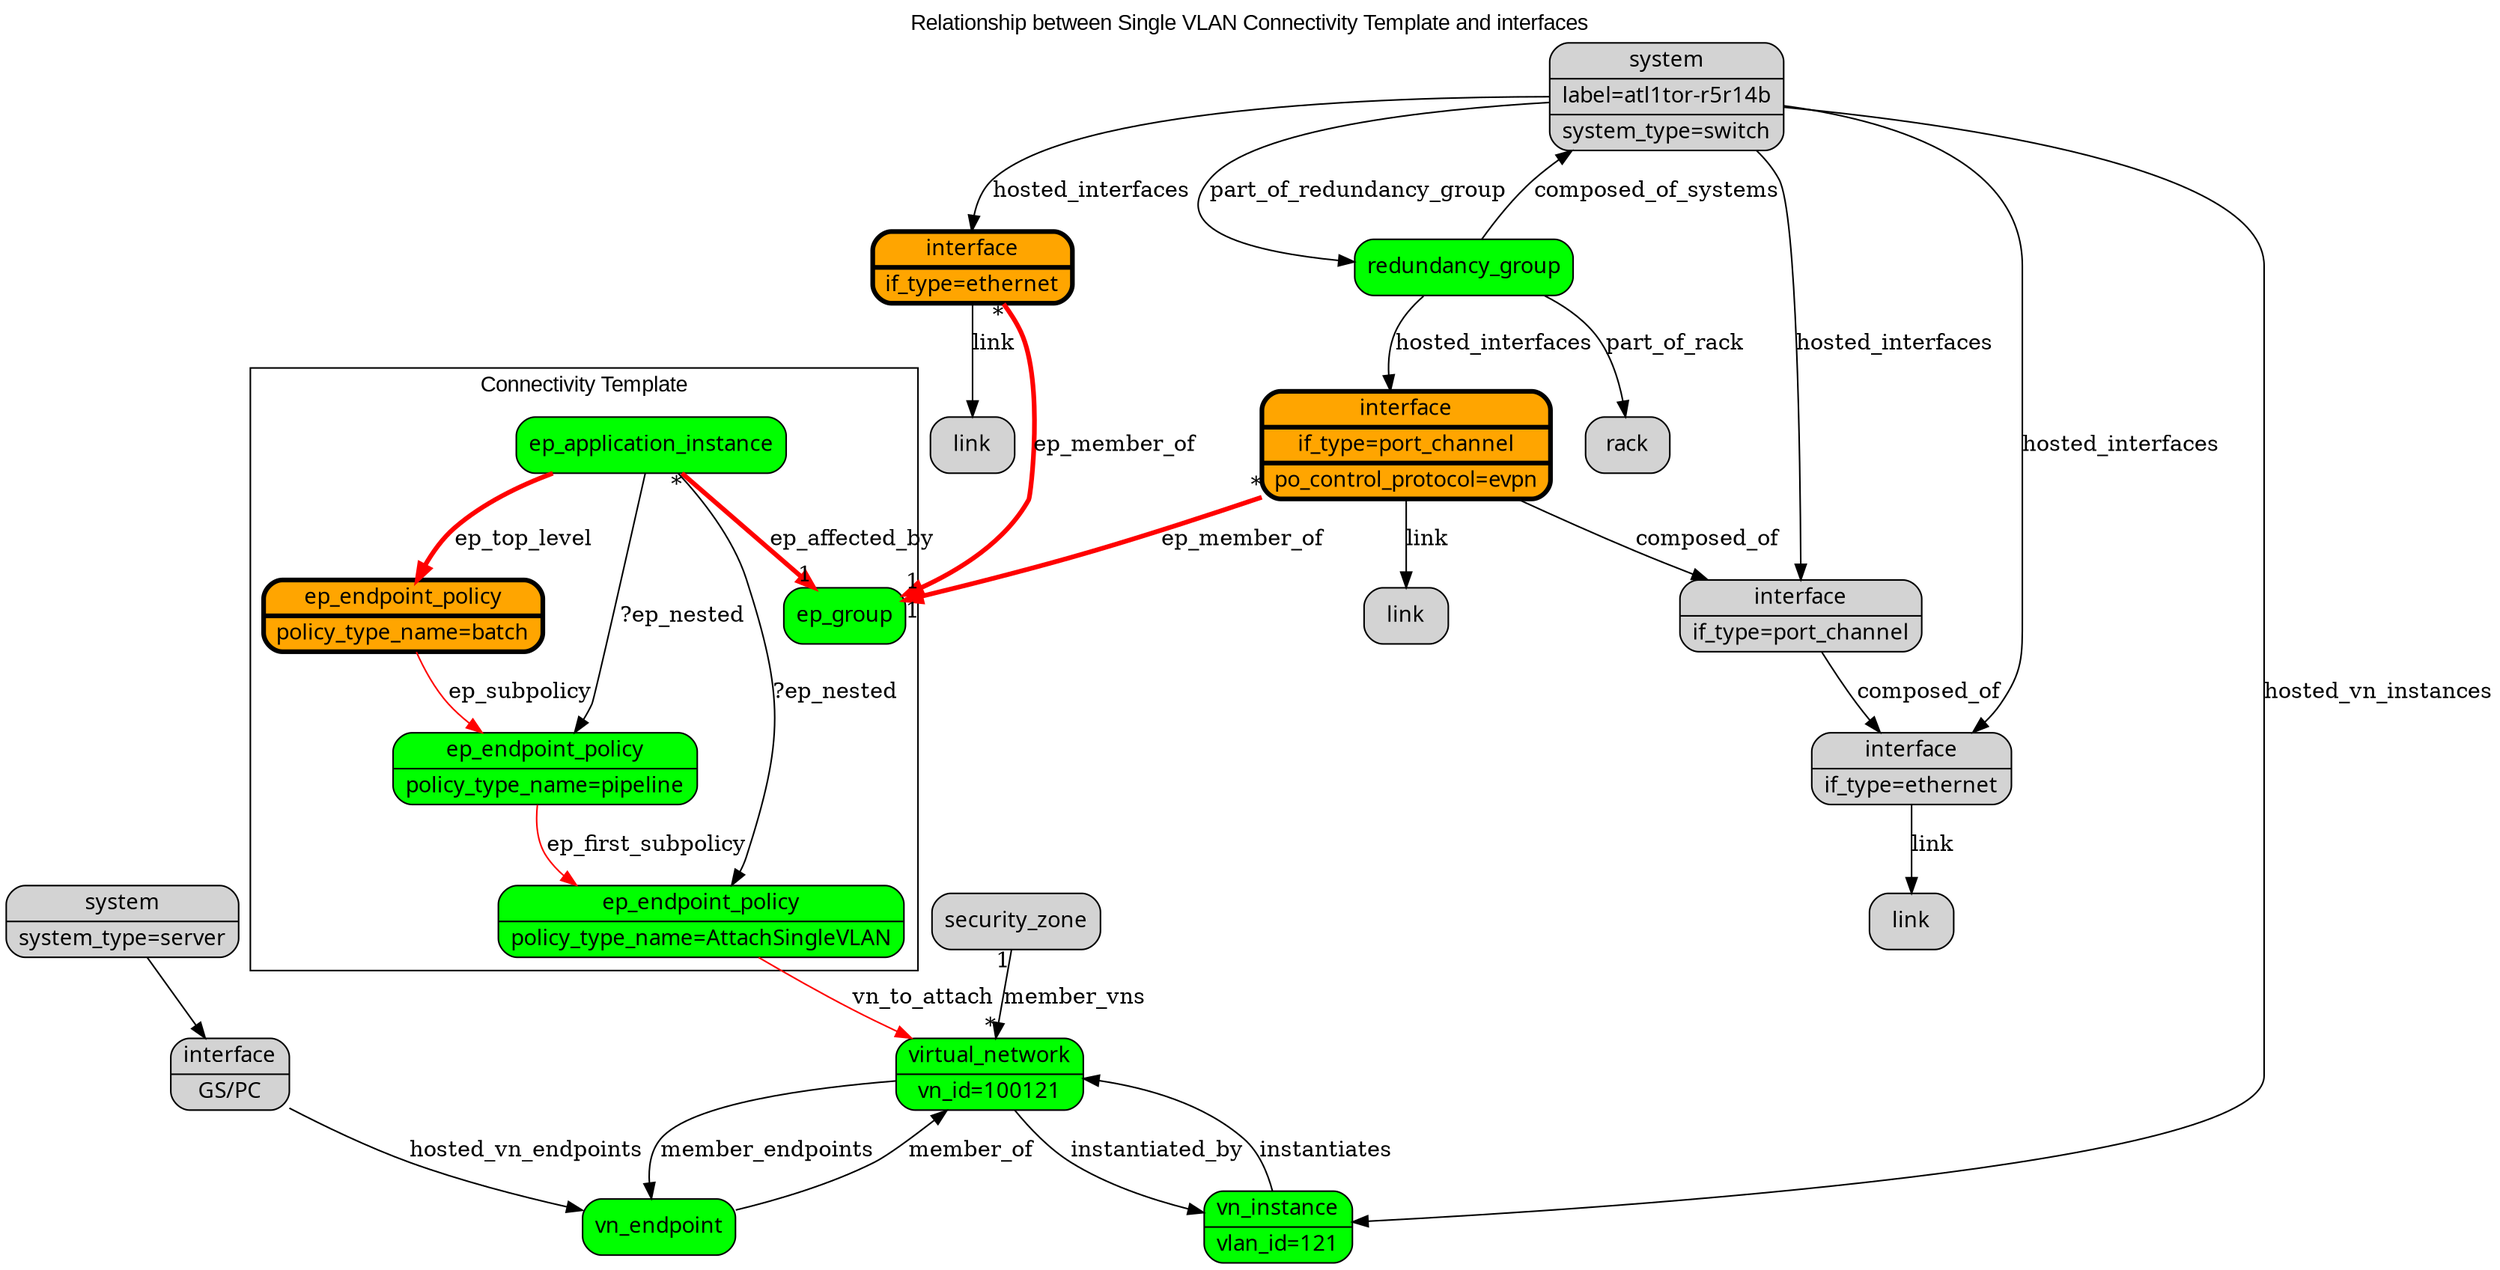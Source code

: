 digraph {
    labelloc=t
    label="Relationship between Single VLAN Connectivity Template and interfaces"
    compound=true
    fontname="Arial"
    
    node [shape=Mrecord, style=filled, fontname="Courier:bold"]
    
    subgraph cluster_ct {
        label="Connectivity Template" 
        EG [label="ep_group", fillcolor="green"]
        EPI [label="ep_application_instance", fillcolor="green"]
        EEPB [label="{ep_endpoint_policy | policy_type_name=batch}", fillcolor="orange", penwidth=3 ]
        EEPP [label="{ep_endpoint_policy | policy_type_name=pipeline}", fillcolor="green"]
        EEPS [label="{ep_endpoint_policy | policy_type_name=AttachSingleVLAN}", fillcolor="green"]
    }
    
    RACK [label="rack", pos = "0,0!"]
    RG [label="redundancy_group", fillcolor="green"]
    Switch [label="{system | label=atl1tor-r5r14b | system_type=switch}"]
    IF_evpn [label="{interface | if_type=port_channel | po_control_protocol=evpn}", fillcolor="orange", penwidth=3]
    IF_eth [label="{interface | if_type=ethernet}", fillcolor="orange", penwidth=3]
    IF_member [label="{interface | if_type=ethernet}"]
    IF_ae [label="{interface | if_type=port_channel}"]
    LINK_evpn [label="link"]
    LINK_ethernet [label="link"]
    LINK_member [label="link"]
    IF_GS_PC [label="{interface | GS/PC }"]
    SS [label="{ system | system_type=server}"]
    VN [label="{virtual_network | vn_id=100121}", fillcolor="green"]
    VE [label="vn_endpoint", fillcolor="green"]
    VI [label="{vn_instance | vlan_id=121}", fillcolor="green"]
    SZ [label="security_zone"]

    RG -> RACK [label="part_of_rack"]
    RG ->Switch [label="composed_of_systems"]
    RG -> IF_evpn [label="hosted_interfaces"]
    Switch -> VI [label="hosted_vn_instances"]

    IF_eth -> EG [label="ep_member_of", color="red", penwidth=3, headlabel="1", taillabel="*"]
    IF_evpn -> EG [label="ep_member_of", color="red", penwidth=3, headlabel="1", taillabel="*"]

    EEPB -> EEPP [label="ep_subpolicy", color="red"]
    EPI -> EEPB [label="ep_top_level", color="red", penwidth=3 ]
    EPI -> EG [label="ep_affected_by", color="red", penwidth=3, headlabel="1", taillabel="*"]
    EPI -> EEPP [label="?ep_nested"]
    EPI -> EEPS [label="?ep_nested"]
    EEPP -> EEPS [label="ep_first_subpolicy", color="red"]
    EEPS -> VN [label="vn_to_attach", color="red"]
    VN -> VE [label="member_endpoints"]
    VN -> VI [label="instantiated_by"]
    SZ -> VN [label="member_vns", headlabel="*", taillabel="1"]
    VE -> VN [label="member_of"]
    IF_GS_PC -> VE [label="hosted_vn_endpoints"]
    SS -> IF_GS_PC
    VI -> VN [label="instantiates"]
    IF_evpn -> IF_ae [label="composed_of"]
    IF_ae -> IF_member [label="composed_of"]
    IF_member -> LINK_member [label="link"]
    IF_eth -> LINK_ethernet [label="link"]
    IF_evpn -> LINK_evpn [label="link"]
    Switch -> IF_eth [label="hosted_interfaces"]
    Switch -> RG [label="part_of_redundancy_group"]
    Switch -> IF_ae [label="hosted_interfaces"]
    Switch -> IF_member [label="hosted_interfaces"]
}
